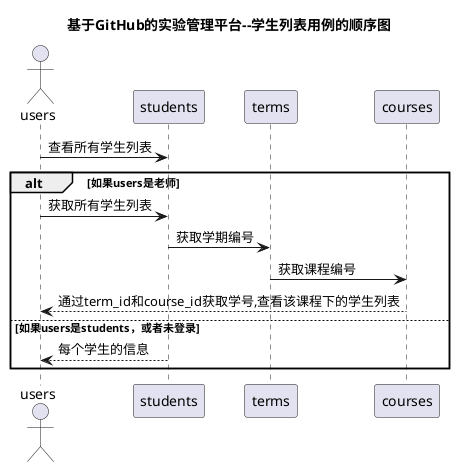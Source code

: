 @startuml
title 基于GitHub的实验管理平台--学生列表用例的顺序图
actor users
users -> students:查看所有学生列表
alt 如果users是老师
    users -> students:获取所有学生列表
	students -> terms: 获取学期编号
    terms -> courses: 获取课程编号
    users <-- courses: 通过term_id和course_id获取学号,查看该课程下的学生列表
else 如果users是students，或者未登录
    students --> users:每个学生的信息
end
@enduml
